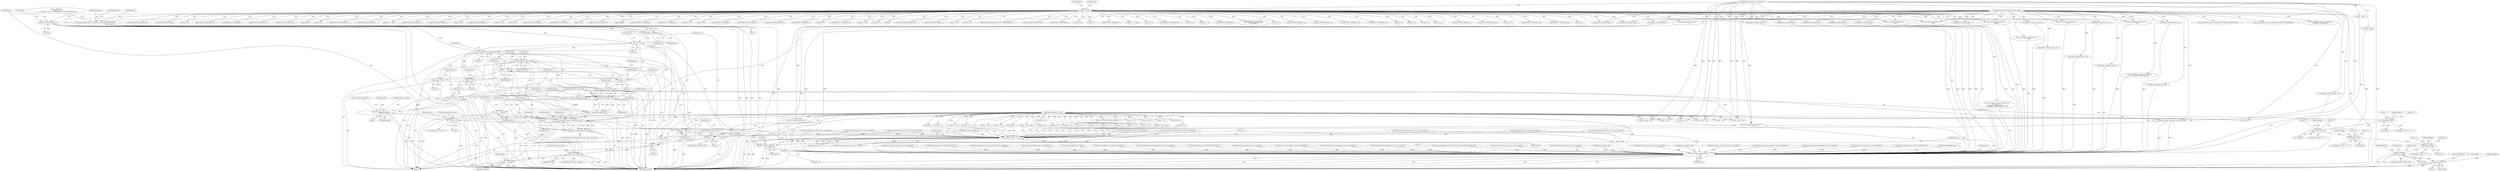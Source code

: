 digraph "0_tcpdump_ffde45acf3348f8353fb4064a1b21683ee6b5ddf@array" {
"1002686" [label="(Call,ND_TCHECK2(tptr[0], 2))"];
"1002811" [label="(Call,tptr += alen)"];
"1002804" [label="(Call,bgp_attr_print(ndo, atype, tptr, alen))"];
"1002667" [label="(Call,as_printf(ndo, astostr, sizeof(astostr), EXTRACT_32BITS(tptr)))"];
"1000126" [label="(MethodParameterIn,netdissect_options *ndo)"];
"1002672" [label="(Call,EXTRACT_32BITS(tptr))"];
"1000142" [label="(Call,tptr = pptr)"];
"1000128" [label="(MethodParameterIn,const u_char *pptr)"];
"1002652" [label="(Call,ND_TCHECK2(tptr[0], 4))"];
"1002744" [label="(Call,tok2str(bgp_attr_values,\n                                      \"Unknown Attribute\", atype))"];
"1002700" [label="(Call,atype = *(tptr + 1))"];
"1000127" [label="(MethodParameterIn,u_int atype)"];
"1002732" [label="(Call,tptr += alenlen)"];
"1002723" [label="(Call,len < alenlen)"];
"1002709" [label="(Call,len -= 2)"];
"1002692" [label="(Call,len < 2)"];
"1002814" [label="(Call,len -= alen)"];
"1002735" [label="(Call,len -= alenlen)"];
"1000129" [label="(MethodParameterIn,u_int len)"];
"1002677" [label="(Call,len -=4)"];
"1002658" [label="(Call,len < 4)"];
"1002717" [label="(Call,ND_TCHECK2(tptr[0], alenlen))"];
"1002714" [label="(Call,bgp_attr_lenlen(aflags, tptr))"];
"1002696" [label="(Call,aflags = *tptr)"];
"1002686" [label="(Call,ND_TCHECK2(tptr[0], 2))"];
"1002674" [label="(Call,tptr+=4)"];
"1002706" [label="(Call,tptr += 2)"];
"1002712" [label="(Call,alenlen = bgp_attr_lenlen(aflags, tptr))"];
"1002729" [label="(Call,bgp_attr_len(aflags, tptr))"];
"1002727" [label="(Call,alen = bgp_attr_len(aflags, tptr))"];
"1002703" [label="(Call,tptr + 1)"];
"1002803" [label="(Call,!bgp_attr_print(ndo, atype, tptr, alen))"];
"1002901" [label="(Call,ndo->ndo_vflag > 1 && len)"];
"1002909" [label="(Call,ND_TCHECK2(*pptr,len))"];
"1002913" [label="(Call,print_unknown_data(ndo, pptr, \"\n\t    \", len))"];
"1002761" [label="(Call,aflags & 0x80)"];
"1002768" [label="(Call,aflags & 0x40)"];
"1002775" [label="(Call,aflags & 0x20)"];
"1002781" [label="(Call,aflags & 0x10)"];
"1002787" [label="(Call,aflags & 0xf)"];
"1002795" [label="(Call,aflags & 0xf)"];
"1002804" [label="(Call,bgp_attr_print(ndo, atype, tptr, alen))"];
"1002358" [label="(Call,tptr+3)"];
"1002703" [label="(Call,tptr + 1)"];
"1002700" [label="(Call,atype = *(tptr + 1))"];
"1002769" [label="(Identifier,aflags)"];
"1002778" [label="(Literal,\"P\")"];
"1002783" [label="(Literal,0x10)"];
"1002915" [label="(Identifier,pptr)"];
"1002901" [label="(Call,ndo->ndo_vflag > 1 && len)"];
"1002062" [label="(Call,decode_multicast_vpn(ndo, tptr, buf, sizeof(buf)))"];
"1002788" [label="(Identifier,aflags)"];
"1000391" [label="(Call,len == 6)"];
"1002710" [label="(Identifier,len)"];
"1002095" [label="(Call,tptr-3)"];
"1000401" [label="(Call,as_printf(ndo, astostr, sizeof(astostr), EXTRACT_16BITS(tptr)))"];
"1002740" [label="(Identifier,ndo)"];
"1002661" [label="(ControlStructure,goto trunc;)"];
"1002806" [label="(Identifier,atype)"];
"1000909" [label="(Call,ip6addr_string(ndo, tptr+BGP_VPN_RD_LEN))"];
"1002556" [label="(Call,print_unknown_data(ndo, tptr, \"\n\t      \", tlen))"];
"1001862" [label="(Call,decode_labeled_prefix6(ndo, tptr, len, buf, sizeof(buf)))"];
"1002908" [label="(Block,)"];
"1001998" [label="(Call,decode_labeled_vpn_clnp_prefix(ndo, tptr, buf, sizeof(buf)))"];
"1001966" [label="(Call,decode_clnp_prefix(ndo, tptr, buf, sizeof(buf)))"];
"1002767" [label="(Call,aflags & 0x40 ? \"T\" : \"\")"];
"1002786" [label="(ControlStructure,if (aflags & 0xf))"];
"1000180" [label="(Call,len % 2)"];
"1002693" [label="(Identifier,len)"];
"1002894" [label="(Call,print_unknown_data(ndo, pptr, \"\n\t    \", len))"];
"1002760" [label="(Call,aflags & 0x80 ? \"O\" : \"\")"];
"1000127" [label="(MethodParameterIn,u_int atype)"];
"1002762" [label="(Identifier,aflags)"];
"1001073" [label="(Call,ND_TCHECK2(tptr[0], tlen))"];
"1000622" [label="(Call,EXTRACT_16BITS(tptr))"];
"1002436" [label="(Call,tptr+2)"];
"1002566" [label="(Call,tlen = len)"];
"1002113" [label="(Call,print_unknown_data(ndo, tptr-3, \"\n\t    \", tlen))"];
"1000362" [label="(Call,len != 0)"];
"1002768" [label="(Call,aflags & 0x40)"];
"1002695" [label="(ControlStructure,goto trunc;)"];
"1002140" [label="(Call,len % 8)"];
"1002639" [label="(Call,print_unknown_data(ndo, tptr,\"\n\t      \", length))"];
"1002435" [label="(Call,EXTRACT_24BITS(tptr+2))"];
"1002669" [label="(Identifier,astostr)"];
"1002852" [label="(Call,EXTRACT_32BITS(tptr))"];
"1002529" [label="(Call,ND_TCHECK2(tptr[0], 8))"];
"1002694" [label="(Literal,2)"];
"1000376" [label="(Call,len != 8)"];
"1001170" [label="(Call,tptr - pptr)"];
"1000573" [label="(Call,len % 4)"];
"1001432" [label="(Call,decode_labeled_prefix6(ndo, tptr, len, buf, sizeof(buf)))"];
"1000977" [label="(Call,isonsap_string(ndo, tptr, tlen))"];
"1002743" [label="(Block,)"];
"1002509" [label="(Call,ND_TCHECK2(tptr[0], 8))"];
"1002722" [label="(ControlStructure,if (len < alenlen))"];
"1002312" [label="(Call,tptr+6)"];
"1000128" [label="(MethodParameterIn,const u_char *pptr)"];
"1002724" [label="(Identifier,len)"];
"1002247" [label="(Call,tptr+2)"];
"1002780" [label="(Call,aflags & 0x10 ? \"E\" : \"\")"];
"1002923" [label="(MethodReturn,RET)"];
"1002250" [label="(Call,EXTRACT_16BITS(tptr+6))"];
"1002701" [label="(Identifier,atype)"];
"1002372" [label="(Call,EXTRACT_16BITS(tptr+2))"];
"1000815" [label="(Call,ipaddr_string(ndo, tptr+BGP_VPN_RD_LEN))"];
"1001568" [label="(Call,decode_labeled_vpn_clnp_prefix(ndo, tptr, buf, sizeof(buf)))"];
"1001097" [label="(Call,tptr += tlen)"];
"1002824" [label="(Call,len % 12)"];
"1001625" [label="(Call,tptr = pptr + len)"];
"1002223" [label="(Call,ipaddr_string(ndo, tptr+2))"];
"1002697" [label="(Identifier,aflags)"];
"1002451" [label="(Call,ND_TCHECK2(tptr[0], 8))"];
"1002574" [label="(Call,ND_TCHECK2(tptr[0], 3))"];
"1002678" [label="(Identifier,len)"];
"1002207" [label="(Call,ipaddr_string(ndo, tptr+4))"];
"1002373" [label="(Call,tptr+2)"];
"1000436" [label="(Call,len != 8)"];
"1002764" [label="(Literal,\"O\")"];
"1002682" [label="(Block,)"];
"1000153" [label="(Call,len != 1)"];
"1002302" [label="(Call,ipaddr_string(ndo, tptr+2))"];
"1001682" [label="(Call,len == BGP_MP_NLRI_MINSIZE)"];
"1001038" [label="(Call,ipaddr_string(ndo, tptr+BGP_VPN_RD_LEN+4))"];
"1000615" [label="(Call,ND_TCHECK2(tptr[0], 3))"];
"1001822" [label="(Call,decode_prefix6(ndo, tptr, len, buf, sizeof(buf)))"];
"1002732" [label="(Call,tptr += alenlen)"];
"1000542" [label="(Call,tptr +=4)"];
"1000206" [label="(Call,tptr < pptr + len)"];
"1002812" [label="(Identifier,tptr)"];
"1002873" [label="(Call,len -= 12)"];
"1002814" [label="(Call,len -= alen)"];
"1002816" [label="(Identifier,alen)"];
"1002652" [label="(Call,ND_TCHECK2(tptr[0], 4))"];
"1002319" [label="(Call,tptr+7)"];
"1002838" [label="(Call,len > 0)"];
"1002203" [label="(Call,EXTRACT_32BITS(tptr+4))"];
"1002412" [label="(Call,ND_TCHECK2(tptr[0], 5))"];
"1002713" [label="(Identifier,alenlen)"];
"1000461" [label="(Call,EXTRACT_32BITS(tptr))"];
"1002290" [label="(Call,tptr+2)"];
"1000421" [label="(Call,as_printf(ndo, astostr, sizeof(astostr),\n\t\t\tEXTRACT_32BITS(tptr)))"];
"1000587" [label="(Call,ND_TCHECK2(tptr[0], 4))"];
"1002723" [label="(Call,len < alenlen)"];
"1002520" [label="(Call,ipaddr_string(ndo, tptr))"];
"1002745" [label="(Identifier,bgp_attr_values)"];
"1000144" [label="(Identifier,pptr)"];
"1001649" [label="(Call,EXTRACT_16BITS(tptr))"];
"1002774" [label="(Call,aflags & 0x20 ? \"P\" : \"\")"];
"1001750" [label="(Call,decode_labeled_prefix4(ndo, tptr, len, buf, sizeof(buf)))"];
"1002706" [label="(Call,tptr += 2)"];
"1002811" [label="(Call,tptr += alen)"];
"1001536" [label="(Call,decode_clnp_prefix(ndo, tptr, buf, sizeof(buf)))"];
"1001296" [label="(Call,decode_rt_routing_info(ndo, tptr, buf, sizeof(buf)))"];
"1002790" [label="(Call,ND_PRINT((ndo, \"+%x\", aflags & 0xf)))"];
"1001696" [label="(Call,tptr - pptr)"];
"1002125" [label="(Call,pptr + len)"];
"1002691" [label="(ControlStructure,if (len < 2))"];
"1002727" [label="(Call,alen = bgp_attr_len(aflags, tptr))"];
"1002737" [label="(Identifier,alenlen)"];
"1001264" [label="(Call,decode_labeled_vpn_prefix4(ndo, tptr, buf, sizeof(buf)))"];
"1002784" [label="(Literal,\"E\")"];
"1000428" [label="(Call,ipaddr_string(ndo, tptr + 4))"];
"1001472" [label="(Call,decode_labeled_vpn_prefix6(ndo, tptr, buf, sizeof(buf)))"];
"1002382" [label="(Call,print_unknown_data(ndo, tptr, \"\n\t      \", 8))"];
"1002440" [label="(Call,tptr +=5)"];
"1002675" [label="(Identifier,tptr)"];
"1002670" [label="(Call,sizeof(astostr))"];
"1000150" [label="(Block,)"];
"1001710" [label="(Call,decode_prefix4(ndo, tptr, len, buf, sizeof(buf)))"];
"1000200" [label="(Call,bgp_attr_get_as_size(ndo, atype, pptr, len))"];
"1002199" [label="(Call,tptr+2)"];
"1002785" [label="(Literal,\"\")"];
"1000493" [label="(Call,EXTRACT_32BITS(tptr))"];
"1002746" [label="(Literal,\"Unknown Attribute\")"];
"1002916" [label="(Literal,\"\n\t    \")"];
"1002155" [label="(Call,ND_TCHECK2(tptr[0], 2))"];
"1002717" [label="(Call,ND_TCHECK2(tptr[0], alenlen))"];
"1002677" [label="(Call,len -=4)"];
"1001018" [label="(Call,isonsap_string(ndo, tptr+BGP_VPN_RD_LEN,tlen-BGP_VPN_RD_LEN))"];
"1002698" [label="(Call,*tptr)"];
"1001328" [label="(Call,decode_multicast_vpn(ndo, tptr, buf, sizeof(buf)))"];
"1002765" [label="(Literal,\"\")"];
"1002793" [label="(Block,)"];
"1002796" [label="(Identifier,aflags)"];
"1002808" [label="(Identifier,alen)"];
"1001934" [label="(Call,decode_labeled_vpn_l2(ndo, tptr, buf, sizeof(buf)))"];
"1002744" [label="(Call,tok2str(bgp_attr_values,\n                                      \"Unknown Attribute\", atype))"];
"1002288" [label="(Call,ipaddr_string(ndo, tptr+2))"];
"1002787" [label="(Call,aflags & 0xf)"];
"1000682" [label="(Call,print_unknown_data(ndo, tptr, \"\n\t    \", tlen))"];
"1002747" [label="(Identifier,atype)"];
"1000357" [label="(Call,EXTRACT_32BITS(tptr))"];
"1002803" [label="(Call,!bgp_attr_print(ndo, atype, tptr, alen))"];
"1002805" [label="(Identifier,ndo)"];
"1000143" [label="(Identifier,tptr)"];
"1002225" [label="(Call,tptr+2)"];
"1002246" [label="(Call,EXTRACT_32BITS(tptr+2))"];
"1000126" [label="(MethodParameterIn,netdissect_options *ndo)"];
"1000373" [label="(Call,len != 6)"];
"1002690" [label="(Literal,2)"];
"1002736" [label="(Identifier,len)"];
"1002900" [label="(ControlStructure,if (ndo->ndo_vflag > 1 && len))"];
"1001184" [label="(Call,decode_prefix4(ndo, tptr, len, buf, sizeof(buf)))"];
"1002763" [label="(Literal,0x80)"];
"1002815" [label="(Identifier,len)"];
"1002472" [label="(Call,ND_TCHECK2(tptr[0], 8))"];
"1002681" [label="(Identifier,len)"];
"1002391" [label="(Call,tptr +=8)"];
"1001694" [label="(Call,len - (tptr - pptr))"];
"1002907" [label="(Identifier,len)"];
"1002261" [label="(Call,tptr+2)"];
"1000130" [label="(Block,)"];
"1000385" [label="(Call,ND_TCHECK2(tptr[0], len))"];
"1002656" [label="(Literal,4)"];
"1000142" [label="(Call,tptr = pptr)"];
"1000312" [label="(Call,len != 4)"];
"1000767" [label="(Call,ipaddr_string(ndo, tptr))"];
"1000463" [label="(Call,ipaddr_string(ndo, tptr + 4))"];
"1002912" [label="(Identifier,len)"];
"1002807" [label="(Identifier,tptr)"];
"1002486" [label="(Call,ipaddr_string(ndo, tptr+4))"];
"1000663" [label="(Call,ND_TCHECK2(tptr[0], tlen))"];
"1000486" [label="(Call,ND_TCHECK2(tptr[0], 4))"];
"1002653" [label="(Call,tptr[0])"];
"1002810" [label="(Literal,0)"];
"1002304" [label="(Call,tptr+2)"];
"1002586" [label="(Call,tptr+1)"];
"1002775" [label="(Call,aflags & 0x20)"];
"1002241" [label="(Call,as_printf(ndo, astostr, sizeof(astostr),\n\t\t\t    EXTRACT_32BITS(tptr+2)))"];
"1002686" [label="(Call,ND_TCHECK2(tptr[0], 2))"];
"1002465" [label="(Call,ipaddr_string(ndo, tptr+4))"];
"1001642" [label="(Call,ND_TCHECK2(tptr[0], BGP_MP_NLRI_MINSIZE))"];
"1002493" [label="(Call,ND_TCHECK2(tptr[0], 4))"];
"1002725" [label="(Identifier,alenlen)"];
"1000426" [label="(Call,EXTRACT_32BITS(tptr))"];
"1002664" [label="(Identifier,ndo)"];
"1002705" [label="(Literal,1)"];
"1002911" [label="(Identifier,pptr)"];
"1002251" [label="(Call,tptr+6)"];
"1002402" [label="(Call,tptr+1)"];
"1002910" [label="(Call,*pptr)"];
"1002914" [label="(Identifier,ndo)"];
"1002917" [label="(Identifier,len)"];
"1002781" [label="(Call,aflags & 0x10)"];
"1000129" [label="(MethodParameterIn,u_int len)"];
"1002711" [label="(Literal,2)"];
"1000190" [label="(Call,!len)"];
"1002749" [label="(Identifier,atype)"];
"1000408" [label="(Call,ipaddr_string(ndo, tptr + 2))"];
"1001092" [label="(Call,print_unknown_data(ndo, tptr, \"\n\t    \", tlen))"];
"1002503" [label="(Call,ipaddr_string(ndo, tptr))"];
"1000208" [label="(Call,pptr + len)"];
"1000548" [label="(Call,len != 4)"];
"1002462" [label="(Call,ipaddr_string(ndo, tptr))"];
"1002733" [label="(Identifier,tptr)"];
"1002409" [label="(Call,tlen = len)"];
"1000406" [label="(Call,EXTRACT_16BITS(tptr))"];
"1002704" [label="(Identifier,tptr)"];
"1002644" [label="(Call,tptr += length)"];
"1001392" [label="(Call,decode_prefix6(ndo, tptr, len, buf, sizeof(buf)))"];
"1002679" [label="(Literal,4)"];
"1001617" [label="(Call,print_unknown_data(ndo, tptr, \"\n\t    \", tlen))"];
"1002353" [label="(Call,tptr+2)"];
"1002792" [label="(Identifier,ndo)"];
"1002913" [label="(Call,print_unknown_data(ndo, pptr, \"\n\t    \", len))"];
"1002865" [label="(Call,len > 12)"];
"1002718" [label="(Call,tptr[0])"];
"1002672" [label="(Call,EXTRACT_32BITS(tptr))"];
"1002729" [label="(Call,bgp_attr_len(aflags, tptr))"];
"1001360" [label="(Call,decode_mdt_vpn_nlri(ndo, tptr, buf, sizeof(buf)))"];
"1002228" [label="(Call,EXTRACT_16BITS(tptr+6))"];
"1002708" [label="(Literal,2)"];
"1000955" [label="(Call,ipaddr_string(ndo, tptr))"];
"1002772" [label="(Literal,\"\")"];
"1002665" [label="(Block,)"];
"1001224" [label="(Call,decode_labeled_prefix4(ndo, tptr, len, buf, sizeof(buf)))"];
"1002821" [label="(Call,len == 0)"];
"1002731" [label="(Identifier,tptr)"];
"1002696" [label="(Call,aflags = *tptr)"];
"1002797" [label="(Literal,0xf)"];
"1002800" [label="(Identifier,ndo)"];
"1002770" [label="(Literal,0x40)"];
"1002707" [label="(Identifier,tptr)"];
"1002668" [label="(Identifier,ndo)"];
"1002335" [label="(Call,tptr+6)"];
"1000338" [label="(Call,len != 4)"];
"1000146" [label="(Identifier,tlen)"];
"1002260" [label="(Call,EXTRACT_32BITS(tptr+2))"];
"1002909" [label="(Call,ND_TCHECK2(*pptr,len))"];
"1002659" [label="(Identifier,len)"];
"1002687" [label="(Call,tptr[0])"];
"1002540" [label="(Call,ipaddr_string(ndo, tptr))"];
"1001627" [label="(Call,pptr + len)"];
"1002709" [label="(Call,len -= 2)"];
"1002657" [label="(ControlStructure,if (len < 4))"];
"1002589" [label="(Call,tptr += 3)"];
"1002673" [label="(Identifier,tptr)"];
"1001504" [label="(Call,decode_labeled_vpn_l2(ndo, tptr, buf, sizeof(buf)))"];
"1000456" [label="(Call,as_printf(ndo, astostr, sizeof(astostr), EXTRACT_32BITS(tptr)))"];
"1002162" [label="(Call,EXTRACT_16BITS(tptr))"];
"1002658" [label="(Call,len < 4)"];
"1002902" [label="(Call,ndo->ndo_vflag > 1)"];
"1002777" [label="(Literal,0x20)"];
"1002676" [label="(Literal,4)"];
"1000471" [label="(Call,len % 4)"];
"1002702" [label="(Call,*(tptr + 1))"];
"1002919" [label="(Literal,1)"];
"1000170" [label="(Call,tok2str(bgp_origin_values,\n\t\t\t\t\t\t\"Unknown Origin Typecode\",\n\t\t\t\t\t\ttptr[0]))"];
"1000145" [label="(Call,tlen=len)"];
"1002204" [label="(Call,tptr+4)"];
"1002715" [label="(Identifier,aflags)"];
"1000347" [label="(Call,ND_TCHECK2(tptr[0], 4))"];
"1000557" [label="(Call,ND_TCHECK2(tptr[0], 4))"];
"1002662" [label="(Call,ND_PRINT((ndo, \"\n\t    Origin AS: %s\",\n\t\t    as_printf(ndo, astostr, sizeof(astostr), EXTRACT_32BITS(tptr)))))"];
"1002714" [label="(Call,bgp_attr_lenlen(aflags, tptr))"];
"1002483" [label="(Call,ipaddr_string(ndo, tptr))"];
"1002585" [label="(Call,EXTRACT_16BITS(tptr+1))"];
"1002730" [label="(Identifier,aflags)"];
"1002198" [label="(Call,EXTRACT_16BITS(tptr+2))"];
"1002716" [label="(Identifier,tptr)"];
"1002726" [label="(ControlStructure,goto trunc;)"];
"1002735" [label="(Call,len -= alenlen)"];
"1000258" [label="(Call,as_printf(ndo, astostr, sizeof(astostr),\n\t\t\t\tas_size == 2 ?\n\t\t\t\tEXTRACT_16BITS(&tptr[2 + i]) :\n\t\t\t\tEXTRACT_32BITS(&tptr[2 + i])))"];
"1001790" [label="(Call,decode_labeled_vpn_prefix4(ndo, tptr, buf, sizeof(buf)))"];
"1002719" [label="(Identifier,tptr)"];
"1001902" [label="(Call,decode_labeled_vpn_prefix6(ndo, tptr, buf, sizeof(buf)))"];
"1002123" [label="(Call,tptr = pptr + len)"];
"1001168" [label="(Call,len - (tptr - pptr))"];
"1002728" [label="(Identifier,alen)"];
"1002667" [label="(Call,as_printf(ndo, astostr, sizeof(astostr), EXTRACT_32BITS(tptr)))"];
"1002721" [label="(Identifier,alenlen)"];
"1002712" [label="(Call,alenlen = bgp_attr_lenlen(aflags, tptr))"];
"1002789" [label="(Literal,0xf)"];
"1002795" [label="(Call,aflags & 0xf)"];
"1002802" [label="(ControlStructure,if (!bgp_attr_print(ndo, atype, tptr, alen)))"];
"1002030" [label="(Call,decode_mdt_vpn_nlri(ndo, tptr, buf, sizeof(buf)))"];
"1002771" [label="(Literal,\"T\")"];
"1002782" [label="(Identifier,aflags)"];
"1002329" [label="(Call,tptr+6)"];
"1002674" [label="(Call,tptr+=4)"];
"1002692" [label="(Call,len < 2)"];
"1002761" [label="(Call,aflags & 0x80)"];
"1002779" [label="(Literal,\"\")"];
"1000598" [label="(Call,ipaddr_string(ndo, tptr))"];
"1002209" [label="(Call,tptr+4)"];
"1002362" [label="(Call,tptr+4)"];
"1002660" [label="(Literal,4)"];
"1000445" [label="(Call,ND_TCHECK2(tptr[0], 8))"];
"1000321" [label="(Call,ND_TCHECK2(tptr[0], 4))"];
"1001058" [label="(Call,ip6addr_string(ndo, tptr+BGP_VPN_RD_LEN+3))"];
"1002229" [label="(Call,tptr+6)"];
"1002361" [label="(Call,EXTRACT_16BITS(tptr+4))"];
"1002776" [label="(Identifier,aflags)"];
"1000331" [label="(Call,ipaddr_string(ndo, tptr))"];
"1000861" [label="(Call,ip6addr_string(ndo, tptr))"];
"1002813" [label="(Identifier,alen)"];
"1000567" [label="(Call,ipaddr_string(ndo, tptr))"];
"1002878" [label="(Call,ND_TCHECK2(*pptr,len))"];
"1002734" [label="(Identifier,alenlen)"];
"1002686" -> "1002682"  [label="AST: "];
"1002686" -> "1002690"  [label="CFG: "];
"1002687" -> "1002686"  [label="AST: "];
"1002690" -> "1002686"  [label="AST: "];
"1002693" -> "1002686"  [label="CFG: "];
"1002686" -> "1002923"  [label="DDG: "];
"1002686" -> "1002923"  [label="DDG: "];
"1002811" -> "1002686"  [label="DDG: "];
"1002674" -> "1002686"  [label="DDG: "];
"1002652" -> "1002686"  [label="DDG: "];
"1002717" -> "1002686"  [label="DDG: "];
"1002686" -> "1002696"  [label="DDG: "];
"1002686" -> "1002703"  [label="DDG: "];
"1002686" -> "1002706"  [label="DDG: "];
"1002686" -> "1002714"  [label="DDG: "];
"1002686" -> "1002717"  [label="DDG: "];
"1002811" -> "1002682"  [label="AST: "];
"1002811" -> "1002813"  [label="CFG: "];
"1002812" -> "1002811"  [label="AST: "];
"1002813" -> "1002811"  [label="AST: "];
"1002815" -> "1002811"  [label="CFG: "];
"1002811" -> "1002923"  [label="DDG: "];
"1002811" -> "1002703"  [label="DDG: "];
"1002811" -> "1002706"  [label="DDG: "];
"1002804" -> "1002811"  [label="DDG: "];
"1002804" -> "1002811"  [label="DDG: "];
"1002717" -> "1002811"  [label="DDG: "];
"1002804" -> "1002803"  [label="AST: "];
"1002804" -> "1002808"  [label="CFG: "];
"1002805" -> "1002804"  [label="AST: "];
"1002806" -> "1002804"  [label="AST: "];
"1002807" -> "1002804"  [label="AST: "];
"1002808" -> "1002804"  [label="AST: "];
"1002803" -> "1002804"  [label="CFG: "];
"1002804" -> "1002923"  [label="DDG: "];
"1002804" -> "1002923"  [label="DDG: "];
"1002804" -> "1002923"  [label="DDG: "];
"1002804" -> "1002923"  [label="DDG: "];
"1002804" -> "1002803"  [label="DDG: "];
"1002804" -> "1002803"  [label="DDG: "];
"1002804" -> "1002803"  [label="DDG: "];
"1002804" -> "1002803"  [label="DDG: "];
"1002667" -> "1002804"  [label="DDG: "];
"1000126" -> "1002804"  [label="DDG: "];
"1002744" -> "1002804"  [label="DDG: "];
"1000127" -> "1002804"  [label="DDG: "];
"1002732" -> "1002804"  [label="DDG: "];
"1002717" -> "1002804"  [label="DDG: "];
"1002727" -> "1002804"  [label="DDG: "];
"1002804" -> "1002814"  [label="DDG: "];
"1002804" -> "1002913"  [label="DDG: "];
"1002667" -> "1002665"  [label="AST: "];
"1002667" -> "1002672"  [label="CFG: "];
"1002668" -> "1002667"  [label="AST: "];
"1002669" -> "1002667"  [label="AST: "];
"1002670" -> "1002667"  [label="AST: "];
"1002672" -> "1002667"  [label="AST: "];
"1002662" -> "1002667"  [label="CFG: "];
"1002667" -> "1002923"  [label="DDG: "];
"1002667" -> "1002923"  [label="DDG: "];
"1002667" -> "1002923"  [label="DDG: "];
"1002667" -> "1002923"  [label="DDG: "];
"1000126" -> "1002667"  [label="DDG: "];
"1002672" -> "1002667"  [label="DDG: "];
"1002667" -> "1002913"  [label="DDG: "];
"1000126" -> "1000125"  [label="AST: "];
"1000126" -> "1002923"  [label="DDG: "];
"1000126" -> "1000200"  [label="DDG: "];
"1000126" -> "1000258"  [label="DDG: "];
"1000126" -> "1000331"  [label="DDG: "];
"1000126" -> "1000401"  [label="DDG: "];
"1000126" -> "1000408"  [label="DDG: "];
"1000126" -> "1000421"  [label="DDG: "];
"1000126" -> "1000428"  [label="DDG: "];
"1000126" -> "1000456"  [label="DDG: "];
"1000126" -> "1000463"  [label="DDG: "];
"1000126" -> "1000567"  [label="DDG: "];
"1000126" -> "1000598"  [label="DDG: "];
"1000126" -> "1000682"  [label="DDG: "];
"1000126" -> "1001092"  [label="DDG: "];
"1000126" -> "1001617"  [label="DDG: "];
"1000126" -> "1002113"  [label="DDG: "];
"1000126" -> "1002207"  [label="DDG: "];
"1000126" -> "1002223"  [label="DDG: "];
"1000126" -> "1002241"  [label="DDG: "];
"1000126" -> "1002288"  [label="DDG: "];
"1000126" -> "1002302"  [label="DDG: "];
"1000126" -> "1002382"  [label="DDG: "];
"1000126" -> "1002462"  [label="DDG: "];
"1000126" -> "1002465"  [label="DDG: "];
"1000126" -> "1002483"  [label="DDG: "];
"1000126" -> "1002486"  [label="DDG: "];
"1000126" -> "1002503"  [label="DDG: "];
"1000126" -> "1002520"  [label="DDG: "];
"1000126" -> "1002540"  [label="DDG: "];
"1000126" -> "1002556"  [label="DDG: "];
"1000126" -> "1002639"  [label="DDG: "];
"1000126" -> "1002894"  [label="DDG: "];
"1000126" -> "1002913"  [label="DDG: "];
"1002672" -> "1002673"  [label="CFG: "];
"1002673" -> "1002672"  [label="AST: "];
"1000142" -> "1002672"  [label="DDG: "];
"1002652" -> "1002672"  [label="DDG: "];
"1002672" -> "1002674"  [label="DDG: "];
"1000142" -> "1000130"  [label="AST: "];
"1000142" -> "1000144"  [label="CFG: "];
"1000143" -> "1000142"  [label="AST: "];
"1000144" -> "1000142"  [label="AST: "];
"1000146" -> "1000142"  [label="CFG: "];
"1000142" -> "1002923"  [label="DDG: "];
"1000142" -> "1002923"  [label="DDG: "];
"1000128" -> "1000142"  [label="DDG: "];
"1000142" -> "1000170"  [label="DDG: "];
"1000142" -> "1000206"  [label="DDG: "];
"1000142" -> "1000321"  [label="DDG: "];
"1000142" -> "1000331"  [label="DDG: "];
"1000142" -> "1000347"  [label="DDG: "];
"1000142" -> "1000357"  [label="DDG: "];
"1000142" -> "1000385"  [label="DDG: "];
"1000142" -> "1000406"  [label="DDG: "];
"1000142" -> "1000426"  [label="DDG: "];
"1000142" -> "1000445"  [label="DDG: "];
"1000142" -> "1000461"  [label="DDG: "];
"1000142" -> "1000486"  [label="DDG: "];
"1000142" -> "1000493"  [label="DDG: "];
"1000142" -> "1000542"  [label="DDG: "];
"1000142" -> "1000557"  [label="DDG: "];
"1000142" -> "1000567"  [label="DDG: "];
"1000142" -> "1000587"  [label="DDG: "];
"1000142" -> "1000598"  [label="DDG: "];
"1000142" -> "1000615"  [label="DDG: "];
"1000142" -> "1000622"  [label="DDG: "];
"1000142" -> "1000663"  [label="DDG: "];
"1000142" -> "1000682"  [label="DDG: "];
"1000142" -> "1001073"  [label="DDG: "];
"1000142" -> "1001092"  [label="DDG: "];
"1000142" -> "1001097"  [label="DDG: "];
"1000142" -> "1001617"  [label="DDG: "];
"1000142" -> "1001642"  [label="DDG: "];
"1000142" -> "1001649"  [label="DDG: "];
"1000142" -> "1002095"  [label="DDG: "];
"1000142" -> "1002155"  [label="DDG: "];
"1000142" -> "1002162"  [label="DDG: "];
"1000142" -> "1002198"  [label="DDG: "];
"1000142" -> "1002199"  [label="DDG: "];
"1000142" -> "1002203"  [label="DDG: "];
"1000142" -> "1002204"  [label="DDG: "];
"1000142" -> "1002207"  [label="DDG: "];
"1000142" -> "1002209"  [label="DDG: "];
"1000142" -> "1002223"  [label="DDG: "];
"1000142" -> "1002225"  [label="DDG: "];
"1000142" -> "1002228"  [label="DDG: "];
"1000142" -> "1002229"  [label="DDG: "];
"1000142" -> "1002246"  [label="DDG: "];
"1000142" -> "1002247"  [label="DDG: "];
"1000142" -> "1002250"  [label="DDG: "];
"1000142" -> "1002251"  [label="DDG: "];
"1000142" -> "1002260"  [label="DDG: "];
"1000142" -> "1002261"  [label="DDG: "];
"1000142" -> "1002288"  [label="DDG: "];
"1000142" -> "1002290"  [label="DDG: "];
"1000142" -> "1002302"  [label="DDG: "];
"1000142" -> "1002304"  [label="DDG: "];
"1000142" -> "1002312"  [label="DDG: "];
"1000142" -> "1002319"  [label="DDG: "];
"1000142" -> "1002329"  [label="DDG: "];
"1000142" -> "1002335"  [label="DDG: "];
"1000142" -> "1002353"  [label="DDG: "];
"1000142" -> "1002358"  [label="DDG: "];
"1000142" -> "1002361"  [label="DDG: "];
"1000142" -> "1002362"  [label="DDG: "];
"1000142" -> "1002372"  [label="DDG: "];
"1000142" -> "1002373"  [label="DDG: "];
"1000142" -> "1002382"  [label="DDG: "];
"1000142" -> "1002391"  [label="DDG: "];
"1000142" -> "1002402"  [label="DDG: "];
"1000142" -> "1002412"  [label="DDG: "];
"1000142" -> "1002435"  [label="DDG: "];
"1000142" -> "1002436"  [label="DDG: "];
"1000142" -> "1002440"  [label="DDG: "];
"1000142" -> "1002451"  [label="DDG: "];
"1000142" -> "1002462"  [label="DDG: "];
"1000142" -> "1002472"  [label="DDG: "];
"1000142" -> "1002483"  [label="DDG: "];
"1000142" -> "1002493"  [label="DDG: "];
"1000142" -> "1002503"  [label="DDG: "];
"1000142" -> "1002509"  [label="DDG: "];
"1000142" -> "1002520"  [label="DDG: "];
"1000142" -> "1002529"  [label="DDG: "];
"1000142" -> "1002540"  [label="DDG: "];
"1000142" -> "1002556"  [label="DDG: "];
"1000142" -> "1002574"  [label="DDG: "];
"1000142" -> "1002585"  [label="DDG: "];
"1000142" -> "1002586"  [label="DDG: "];
"1000142" -> "1002589"  [label="DDG: "];
"1000142" -> "1002639"  [label="DDG: "];
"1000142" -> "1002644"  [label="DDG: "];
"1000142" -> "1002652"  [label="DDG: "];
"1000142" -> "1002852"  [label="DDG: "];
"1000128" -> "1000125"  [label="AST: "];
"1000128" -> "1002923"  [label="DDG: "];
"1000128" -> "1000200"  [label="DDG: "];
"1000128" -> "1000206"  [label="DDG: "];
"1000128" -> "1000208"  [label="DDG: "];
"1000128" -> "1001170"  [label="DDG: "];
"1000128" -> "1001625"  [label="DDG: "];
"1000128" -> "1001627"  [label="DDG: "];
"1000128" -> "1001696"  [label="DDG: "];
"1000128" -> "1002123"  [label="DDG: "];
"1000128" -> "1002125"  [label="DDG: "];
"1000128" -> "1002894"  [label="DDG: "];
"1000128" -> "1002913"  [label="DDG: "];
"1002652" -> "1000150"  [label="AST: "];
"1002652" -> "1002656"  [label="CFG: "];
"1002653" -> "1002652"  [label="AST: "];
"1002656" -> "1002652"  [label="AST: "];
"1002659" -> "1002652"  [label="CFG: "];
"1002652" -> "1002923"  [label="DDG: "];
"1002652" -> "1002923"  [label="DDG: "];
"1002652" -> "1002674"  [label="DDG: "];
"1002744" -> "1002743"  [label="AST: "];
"1002744" -> "1002747"  [label="CFG: "];
"1002745" -> "1002744"  [label="AST: "];
"1002746" -> "1002744"  [label="AST: "];
"1002747" -> "1002744"  [label="AST: "];
"1002749" -> "1002744"  [label="CFG: "];
"1002744" -> "1002923"  [label="DDG: "];
"1002744" -> "1002923"  [label="DDG: "];
"1002700" -> "1002744"  [label="DDG: "];
"1000127" -> "1002744"  [label="DDG: "];
"1002700" -> "1002682"  [label="AST: "];
"1002700" -> "1002702"  [label="CFG: "];
"1002701" -> "1002700"  [label="AST: "];
"1002702" -> "1002700"  [label="AST: "];
"1002707" -> "1002700"  [label="CFG: "];
"1002700" -> "1002923"  [label="DDG: "];
"1002700" -> "1002923"  [label="DDG: "];
"1000127" -> "1002700"  [label="DDG: "];
"1000127" -> "1000125"  [label="AST: "];
"1000127" -> "1002923"  [label="DDG: "];
"1000127" -> "1000200"  [label="DDG: "];
"1002732" -> "1002682"  [label="AST: "];
"1002732" -> "1002734"  [label="CFG: "];
"1002733" -> "1002732"  [label="AST: "];
"1002734" -> "1002732"  [label="AST: "];
"1002736" -> "1002732"  [label="CFG: "];
"1002723" -> "1002732"  [label="DDG: "];
"1002729" -> "1002732"  [label="DDG: "];
"1002717" -> "1002732"  [label="DDG: "];
"1002723" -> "1002722"  [label="AST: "];
"1002723" -> "1002725"  [label="CFG: "];
"1002724" -> "1002723"  [label="AST: "];
"1002725" -> "1002723"  [label="AST: "];
"1002726" -> "1002723"  [label="CFG: "];
"1002728" -> "1002723"  [label="CFG: "];
"1002723" -> "1002923"  [label="DDG: "];
"1002723" -> "1002923"  [label="DDG: "];
"1002723" -> "1002923"  [label="DDG: "];
"1002709" -> "1002723"  [label="DDG: "];
"1000129" -> "1002723"  [label="DDG: "];
"1002717" -> "1002723"  [label="DDG: "];
"1002723" -> "1002735"  [label="DDG: "];
"1002723" -> "1002735"  [label="DDG: "];
"1002709" -> "1002682"  [label="AST: "];
"1002709" -> "1002711"  [label="CFG: "];
"1002710" -> "1002709"  [label="AST: "];
"1002711" -> "1002709"  [label="AST: "];
"1002713" -> "1002709"  [label="CFG: "];
"1002692" -> "1002709"  [label="DDG: "];
"1000129" -> "1002709"  [label="DDG: "];
"1002692" -> "1002691"  [label="AST: "];
"1002692" -> "1002694"  [label="CFG: "];
"1002693" -> "1002692"  [label="AST: "];
"1002694" -> "1002692"  [label="AST: "];
"1002695" -> "1002692"  [label="CFG: "];
"1002697" -> "1002692"  [label="CFG: "];
"1002692" -> "1002923"  [label="DDG: "];
"1002692" -> "1002923"  [label="DDG: "];
"1002814" -> "1002692"  [label="DDG: "];
"1002677" -> "1002692"  [label="DDG: "];
"1000129" -> "1002692"  [label="DDG: "];
"1002814" -> "1002682"  [label="AST: "];
"1002814" -> "1002816"  [label="CFG: "];
"1002815" -> "1002814"  [label="AST: "];
"1002816" -> "1002814"  [label="AST: "];
"1002681" -> "1002814"  [label="CFG: "];
"1002814" -> "1002923"  [label="DDG: "];
"1002735" -> "1002814"  [label="DDG: "];
"1000129" -> "1002814"  [label="DDG: "];
"1002814" -> "1002901"  [label="DDG: "];
"1002735" -> "1002682"  [label="AST: "];
"1002735" -> "1002737"  [label="CFG: "];
"1002736" -> "1002735"  [label="AST: "];
"1002737" -> "1002735"  [label="AST: "];
"1002740" -> "1002735"  [label="CFG: "];
"1002735" -> "1002923"  [label="DDG: "];
"1002735" -> "1002923"  [label="DDG: "];
"1000129" -> "1002735"  [label="DDG: "];
"1000129" -> "1000125"  [label="AST: "];
"1000129" -> "1002923"  [label="DDG: "];
"1000129" -> "1000145"  [label="DDG: "];
"1000129" -> "1000153"  [label="DDG: "];
"1000129" -> "1000180"  [label="DDG: "];
"1000129" -> "1000190"  [label="DDG: "];
"1000129" -> "1000200"  [label="DDG: "];
"1000129" -> "1000206"  [label="DDG: "];
"1000129" -> "1000208"  [label="DDG: "];
"1000129" -> "1000312"  [label="DDG: "];
"1000129" -> "1000338"  [label="DDG: "];
"1000129" -> "1000362"  [label="DDG: "];
"1000129" -> "1000373"  [label="DDG: "];
"1000129" -> "1000376"  [label="DDG: "];
"1000129" -> "1000385"  [label="DDG: "];
"1000129" -> "1000391"  [label="DDG: "];
"1000129" -> "1000436"  [label="DDG: "];
"1000129" -> "1000471"  [label="DDG: "];
"1000129" -> "1000548"  [label="DDG: "];
"1000129" -> "1000573"  [label="DDG: "];
"1000129" -> "1001168"  [label="DDG: "];
"1000129" -> "1001625"  [label="DDG: "];
"1000129" -> "1001627"  [label="DDG: "];
"1000129" -> "1001682"  [label="DDG: "];
"1000129" -> "1001694"  [label="DDG: "];
"1000129" -> "1002123"  [label="DDG: "];
"1000129" -> "1002125"  [label="DDG: "];
"1000129" -> "1002140"  [label="DDG: "];
"1000129" -> "1002409"  [label="DDG: "];
"1000129" -> "1002566"  [label="DDG: "];
"1000129" -> "1002658"  [label="DDG: "];
"1000129" -> "1002677"  [label="DDG: "];
"1000129" -> "1002821"  [label="DDG: "];
"1000129" -> "1002824"  [label="DDG: "];
"1000129" -> "1002838"  [label="DDG: "];
"1000129" -> "1002865"  [label="DDG: "];
"1000129" -> "1002873"  [label="DDG: "];
"1000129" -> "1002878"  [label="DDG: "];
"1000129" -> "1002894"  [label="DDG: "];
"1000129" -> "1002901"  [label="DDG: "];
"1000129" -> "1002909"  [label="DDG: "];
"1000129" -> "1002913"  [label="DDG: "];
"1002677" -> "1000150"  [label="AST: "];
"1002677" -> "1002679"  [label="CFG: "];
"1002678" -> "1002677"  [label="AST: "];
"1002679" -> "1002677"  [label="AST: "];
"1002681" -> "1002677"  [label="CFG: "];
"1002658" -> "1002677"  [label="DDG: "];
"1002677" -> "1002901"  [label="DDG: "];
"1002658" -> "1002657"  [label="AST: "];
"1002658" -> "1002660"  [label="CFG: "];
"1002659" -> "1002658"  [label="AST: "];
"1002660" -> "1002658"  [label="AST: "];
"1002661" -> "1002658"  [label="CFG: "];
"1002664" -> "1002658"  [label="CFG: "];
"1002658" -> "1002923"  [label="DDG: "];
"1002658" -> "1002923"  [label="DDG: "];
"1002717" -> "1002682"  [label="AST: "];
"1002717" -> "1002721"  [label="CFG: "];
"1002718" -> "1002717"  [label="AST: "];
"1002721" -> "1002717"  [label="AST: "];
"1002724" -> "1002717"  [label="CFG: "];
"1002717" -> "1002923"  [label="DDG: "];
"1002717" -> "1002923"  [label="DDG: "];
"1002714" -> "1002717"  [label="DDG: "];
"1002712" -> "1002717"  [label="DDG: "];
"1002717" -> "1002729"  [label="DDG: "];
"1002714" -> "1002712"  [label="AST: "];
"1002714" -> "1002716"  [label="CFG: "];
"1002715" -> "1002714"  [label="AST: "];
"1002716" -> "1002714"  [label="AST: "];
"1002712" -> "1002714"  [label="CFG: "];
"1002714" -> "1002923"  [label="DDG: "];
"1002714" -> "1002923"  [label="DDG: "];
"1002714" -> "1002712"  [label="DDG: "];
"1002714" -> "1002712"  [label="DDG: "];
"1002696" -> "1002714"  [label="DDG: "];
"1002706" -> "1002714"  [label="DDG: "];
"1002714" -> "1002729"  [label="DDG: "];
"1002714" -> "1002729"  [label="DDG: "];
"1002696" -> "1002682"  [label="AST: "];
"1002696" -> "1002698"  [label="CFG: "];
"1002697" -> "1002696"  [label="AST: "];
"1002698" -> "1002696"  [label="AST: "];
"1002701" -> "1002696"  [label="CFG: "];
"1002696" -> "1002923"  [label="DDG: "];
"1002674" -> "1000150"  [label="AST: "];
"1002674" -> "1002676"  [label="CFG: "];
"1002675" -> "1002674"  [label="AST: "];
"1002676" -> "1002674"  [label="AST: "];
"1002678" -> "1002674"  [label="CFG: "];
"1002674" -> "1002923"  [label="DDG: "];
"1002674" -> "1002703"  [label="DDG: "];
"1002674" -> "1002706"  [label="DDG: "];
"1002706" -> "1002682"  [label="AST: "];
"1002706" -> "1002708"  [label="CFG: "];
"1002707" -> "1002706"  [label="AST: "];
"1002708" -> "1002706"  [label="AST: "];
"1002710" -> "1002706"  [label="CFG: "];
"1002712" -> "1002682"  [label="AST: "];
"1002713" -> "1002712"  [label="AST: "];
"1002719" -> "1002712"  [label="CFG: "];
"1002712" -> "1002923"  [label="DDG: "];
"1002729" -> "1002727"  [label="AST: "];
"1002729" -> "1002731"  [label="CFG: "];
"1002730" -> "1002729"  [label="AST: "];
"1002731" -> "1002729"  [label="AST: "];
"1002727" -> "1002729"  [label="CFG: "];
"1002729" -> "1002923"  [label="DDG: "];
"1002729" -> "1002727"  [label="DDG: "];
"1002729" -> "1002727"  [label="DDG: "];
"1002729" -> "1002761"  [label="DDG: "];
"1002727" -> "1002682"  [label="AST: "];
"1002728" -> "1002727"  [label="AST: "];
"1002733" -> "1002727"  [label="CFG: "];
"1002727" -> "1002923"  [label="DDG: "];
"1002703" -> "1002702"  [label="AST: "];
"1002703" -> "1002705"  [label="CFG: "];
"1002704" -> "1002703"  [label="AST: "];
"1002705" -> "1002703"  [label="AST: "];
"1002702" -> "1002703"  [label="CFG: "];
"1002803" -> "1002802"  [label="AST: "];
"1002810" -> "1002803"  [label="CFG: "];
"1002812" -> "1002803"  [label="CFG: "];
"1002803" -> "1002923"  [label="DDG: "];
"1002803" -> "1002923"  [label="DDG: "];
"1002901" -> "1002900"  [label="AST: "];
"1002901" -> "1002902"  [label="CFG: "];
"1002901" -> "1002907"  [label="CFG: "];
"1002902" -> "1002901"  [label="AST: "];
"1002907" -> "1002901"  [label="AST: "];
"1002911" -> "1002901"  [label="CFG: "];
"1002919" -> "1002901"  [label="CFG: "];
"1002901" -> "1002923"  [label="DDG: "];
"1002901" -> "1002923"  [label="DDG: "];
"1002901" -> "1002923"  [label="DDG: "];
"1002902" -> "1002901"  [label="DDG: "];
"1002902" -> "1002901"  [label="DDG: "];
"1000338" -> "1002901"  [label="DDG: "];
"1000436" -> "1002901"  [label="DDG: "];
"1002878" -> "1002901"  [label="DDG: "];
"1001694" -> "1002901"  [label="DDG: "];
"1002824" -> "1002901"  [label="DDG: "];
"1000573" -> "1002901"  [label="DDG: "];
"1000153" -> "1002901"  [label="DDG: "];
"1001750" -> "1002901"  [label="DDG: "];
"1000376" -> "1002901"  [label="DDG: "];
"1001862" -> "1002901"  [label="DDG: "];
"1001822" -> "1002901"  [label="DDG: "];
"1000471" -> "1002901"  [label="DDG: "];
"1000391" -> "1002901"  [label="DDG: "];
"1001710" -> "1002901"  [label="DDG: "];
"1000312" -> "1002901"  [label="DDG: "];
"1002838" -> "1002901"  [label="DDG: "];
"1001168" -> "1002901"  [label="DDG: "];
"1000180" -> "1002901"  [label="DDG: "];
"1002821" -> "1002901"  [label="DDG: "];
"1000190" -> "1002901"  [label="DDG: "];
"1001432" -> "1002901"  [label="DDG: "];
"1001224" -> "1002901"  [label="DDG: "];
"1002140" -> "1002901"  [label="DDG: "];
"1001392" -> "1002901"  [label="DDG: "];
"1002894" -> "1002901"  [label="DDG: "];
"1000373" -> "1002901"  [label="DDG: "];
"1000548" -> "1002901"  [label="DDG: "];
"1000362" -> "1002901"  [label="DDG: "];
"1001184" -> "1002901"  [label="DDG: "];
"1000200" -> "1002901"  [label="DDG: "];
"1002901" -> "1002909"  [label="DDG: "];
"1002909" -> "1002908"  [label="AST: "];
"1002909" -> "1002912"  [label="CFG: "];
"1002910" -> "1002909"  [label="AST: "];
"1002912" -> "1002909"  [label="AST: "];
"1002914" -> "1002909"  [label="CFG: "];
"1002909" -> "1002923"  [label="DDG: "];
"1002909" -> "1002923"  [label="DDG: "];
"1002878" -> "1002909"  [label="DDG: "];
"1002909" -> "1002913"  [label="DDG: "];
"1002913" -> "1002908"  [label="AST: "];
"1002913" -> "1002917"  [label="CFG: "];
"1002914" -> "1002913"  [label="AST: "];
"1002915" -> "1002913"  [label="AST: "];
"1002916" -> "1002913"  [label="AST: "];
"1002917" -> "1002913"  [label="AST: "];
"1002919" -> "1002913"  [label="CFG: "];
"1002913" -> "1002923"  [label="DDG: "];
"1002913" -> "1002923"  [label="DDG: "];
"1002913" -> "1002923"  [label="DDG: "];
"1002913" -> "1002923"  [label="DDG: "];
"1000598" -> "1002913"  [label="DDG: "];
"1000331" -> "1002913"  [label="DDG: "];
"1001018" -> "1002913"  [label="DDG: "];
"1001092" -> "1002913"  [label="DDG: "];
"1000977" -> "1002913"  [label="DDG: "];
"1002503" -> "1002913"  [label="DDG: "];
"1001264" -> "1002913"  [label="DDG: "];
"1000258" -> "1002913"  [label="DDG: "];
"1002113" -> "1002913"  [label="DDG: "];
"1002223" -> "1002913"  [label="DDG: "];
"1002894" -> "1002913"  [label="DDG: "];
"1002894" -> "1002913"  [label="DDG: "];
"1000815" -> "1002913"  [label="DDG: "];
"1002540" -> "1002913"  [label="DDG: "];
"1001432" -> "1002913"  [label="DDG: "];
"1000200" -> "1002913"  [label="DDG: "];
"1000200" -> "1002913"  [label="DDG: "];
"1001862" -> "1002913"  [label="DDG: "];
"1001392" -> "1002913"  [label="DDG: "];
"1002486" -> "1002913"  [label="DDG: "];
"1001184" -> "1002913"  [label="DDG: "];
"1000567" -> "1002913"  [label="DDG: "];
"1001328" -> "1002913"  [label="DDG: "];
"1000408" -> "1002913"  [label="DDG: "];
"1002241" -> "1002913"  [label="DDG: "];
"1001568" -> "1002913"  [label="DDG: "];
"1000682" -> "1002913"  [label="DDG: "];
"1002465" -> "1002913"  [label="DDG: "];
"1001750" -> "1002913"  [label="DDG: "];
"1001822" -> "1002913"  [label="DDG: "];
"1002030" -> "1002913"  [label="DDG: "];
"1001472" -> "1002913"  [label="DDG: "];
"1002382" -> "1002913"  [label="DDG: "];
"1001536" -> "1002913"  [label="DDG: "];
"1001934" -> "1002913"  [label="DDG: "];
"1002207" -> "1002913"  [label="DDG: "];
"1001998" -> "1002913"  [label="DDG: "];
"1002062" -> "1002913"  [label="DDG: "];
"1000909" -> "1002913"  [label="DDG: "];
"1001224" -> "1002913"  [label="DDG: "];
"1000463" -> "1002913"  [label="DDG: "];
"1001504" -> "1002913"  [label="DDG: "];
"1001710" -> "1002913"  [label="DDG: "];
"1001790" -> "1002913"  [label="DDG: "];
"1002288" -> "1002913"  [label="DDG: "];
"1001360" -> "1002913"  [label="DDG: "];
"1001966" -> "1002913"  [label="DDG: "];
"1001617" -> "1002913"  [label="DDG: "];
"1001902" -> "1002913"  [label="DDG: "];
"1002302" -> "1002913"  [label="DDG: "];
"1001058" -> "1002913"  [label="DDG: "];
"1001296" -> "1002913"  [label="DDG: "];
"1000861" -> "1002913"  [label="DDG: "];
"1000955" -> "1002913"  [label="DDG: "];
"1002520" -> "1002913"  [label="DDG: "];
"1000428" -> "1002913"  [label="DDG: "];
"1000767" -> "1002913"  [label="DDG: "];
"1002556" -> "1002913"  [label="DDG: "];
"1002639" -> "1002913"  [label="DDG: "];
"1001038" -> "1002913"  [label="DDG: "];
"1001170" -> "1002913"  [label="DDG: "];
"1001696" -> "1002913"  [label="DDG: "];
"1002761" -> "1002760"  [label="AST: "];
"1002761" -> "1002763"  [label="CFG: "];
"1002762" -> "1002761"  [label="AST: "];
"1002763" -> "1002761"  [label="AST: "];
"1002764" -> "1002761"  [label="CFG: "];
"1002765" -> "1002761"  [label="CFG: "];
"1002761" -> "1002768"  [label="DDG: "];
"1002768" -> "1002767"  [label="AST: "];
"1002768" -> "1002770"  [label="CFG: "];
"1002769" -> "1002768"  [label="AST: "];
"1002770" -> "1002768"  [label="AST: "];
"1002771" -> "1002768"  [label="CFG: "];
"1002772" -> "1002768"  [label="CFG: "];
"1002768" -> "1002775"  [label="DDG: "];
"1002775" -> "1002774"  [label="AST: "];
"1002775" -> "1002777"  [label="CFG: "];
"1002776" -> "1002775"  [label="AST: "];
"1002777" -> "1002775"  [label="AST: "];
"1002778" -> "1002775"  [label="CFG: "];
"1002779" -> "1002775"  [label="CFG: "];
"1002775" -> "1002781"  [label="DDG: "];
"1002781" -> "1002780"  [label="AST: "];
"1002781" -> "1002783"  [label="CFG: "];
"1002782" -> "1002781"  [label="AST: "];
"1002783" -> "1002781"  [label="AST: "];
"1002784" -> "1002781"  [label="CFG: "];
"1002785" -> "1002781"  [label="CFG: "];
"1002781" -> "1002787"  [label="DDG: "];
"1002787" -> "1002786"  [label="AST: "];
"1002787" -> "1002789"  [label="CFG: "];
"1002788" -> "1002787"  [label="AST: "];
"1002789" -> "1002787"  [label="AST: "];
"1002792" -> "1002787"  [label="CFG: "];
"1002800" -> "1002787"  [label="CFG: "];
"1002787" -> "1002923"  [label="DDG: "];
"1002787" -> "1002923"  [label="DDG: "];
"1002787" -> "1002795"  [label="DDG: "];
"1002795" -> "1002793"  [label="AST: "];
"1002795" -> "1002797"  [label="CFG: "];
"1002796" -> "1002795"  [label="AST: "];
"1002797" -> "1002795"  [label="AST: "];
"1002790" -> "1002795"  [label="CFG: "];
"1002795" -> "1002923"  [label="DDG: "];
"1002795" -> "1002923"  [label="DDG: "];
}
